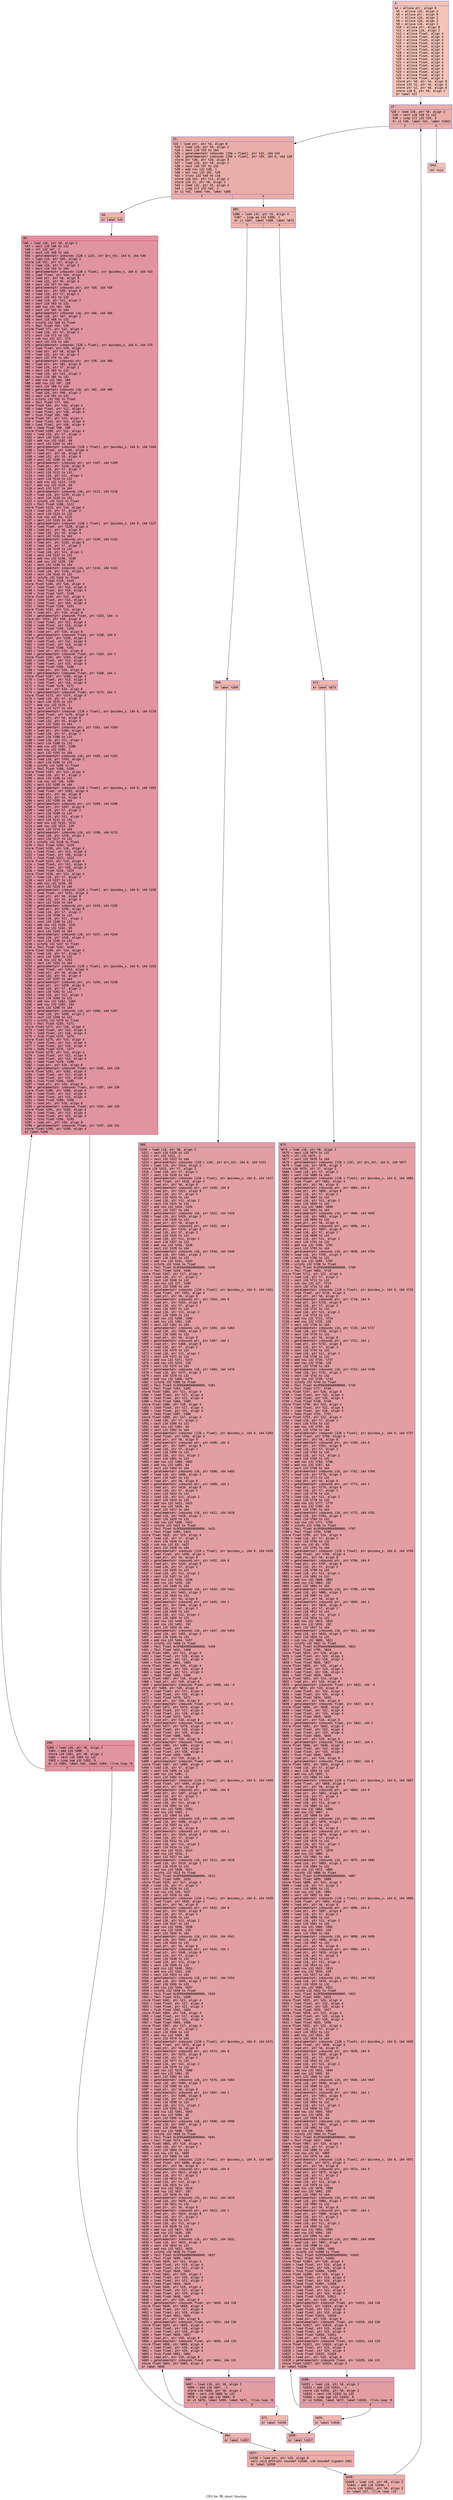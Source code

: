 digraph "CFG for 'fft_short' function" {
	label="CFG for 'fft_short' function";

	Node0x600002731ef0 [shape=record,color="#3d50c3ff", style=filled, fillcolor="#e8765c70" fontname="Courier",label="{3:\l|  %4 = alloca ptr, align 8\l  %5 = alloca i32, align 4\l  %6 = alloca ptr, align 8\l  %7 = alloca i16, align 2\l  %8 = alloca i16, align 2\l  %9 = alloca i16, align 2\l  %10 = alloca ptr, align 8\l  %11 = alloca i16, align 2\l  %12 = alloca float, align 4\l  %13 = alloca float, align 4\l  %14 = alloca float, align 4\l  %15 = alloca float, align 4\l  %16 = alloca float, align 4\l  %17 = alloca float, align 4\l  %18 = alloca float, align 4\l  %19 = alloca float, align 4\l  %20 = alloca float, align 4\l  %21 = alloca float, align 4\l  %22 = alloca float, align 4\l  %23 = alloca float, align 4\l  %24 = alloca float, align 4\l  %25 = alloca float, align 4\l  %26 = alloca float, align 4\l  store ptr %0, ptr %4, align 8\l  store i32 %1, ptr %5, align 4\l  store ptr %2, ptr %6, align 8\l  store i16 0, ptr %9, align 2\l  br label %27\l}"];
	Node0x600002731ef0 -> Node0x600002731f40[tooltip="3 -> 27\nProbability 100.00%" ];
	Node0x600002731f40 [shape=record,color="#3d50c3ff", style=filled, fillcolor="#d0473d70" fontname="Courier",label="{27:\l|  %28 = load i16, ptr %9, align 2\l  %29 = sext i16 %28 to i32\l  %30 = icmp slt i32 %29, 3\l  br i1 %30, label %31, label %1042\l|{<s0>T|<s1>F}}"];
	Node0x600002731f40:s0 -> Node0x600002731f90[tooltip="27 -> 31\nProbability 96.88%" ];
	Node0x600002731f40:s1 -> Node0x6000027324e0[tooltip="27 -> 1042\nProbability 3.12%" ];
	Node0x600002731f90 [shape=record,color="#3d50c3ff", style=filled, fillcolor="#d0473d70" fontname="Courier",label="{31:\l|  %32 = load ptr, ptr %4, align 8\l  %33 = load i16, ptr %9, align 2\l  %34 = sext i16 %33 to i64\l  %35 = getelementptr inbounds [256 x float], ptr %32, i64 %34\l  %36 = getelementptr inbounds [256 x float], ptr %35, i64 0, i64 128\l  store ptr %36, ptr %10, align 8\l  %37 = load i16, ptr %9, align 2\l  %38 = sext i16 %37 to i32\l  %39 = add nsw i32 %38, 1\l  %40 = mul nsw i32 192, %39\l  %41 = trunc i32 %40 to i16\l  store i16 %41, ptr %11, align 2\l  store i16 31, ptr %8, align 2\l  %42 = load i32, ptr %5, align 4\l  %43 = icmp slt i32 %42, 2\l  br i1 %43, label %44, label %305\l|{<s0>T|<s1>F}}"];
	Node0x600002731f90:s0 -> Node0x600002731fe0[tooltip="31 -> 44\nProbability 50.00%" ];
	Node0x600002731f90:s1 -> Node0x600002732120[tooltip="31 -> 305\nProbability 50.00%" ];
	Node0x600002731fe0 [shape=record,color="#3d50c3ff", style=filled, fillcolor="#d6524470" fontname="Courier",label="{44:\l|  br label %45\l}"];
	Node0x600002731fe0 -> Node0x600002732030[tooltip="44 -> 45\nProbability 100.00%" ];
	Node0x600002732030 [shape=record,color="#b70d28ff", style=filled, fillcolor="#b70d2870" fontname="Courier",label="{45:\l|  %46 = load i16, ptr %8, align 2\l  %47 = sext i16 %46 to i32\l  %48 = shl i32 %47, 2\l  %49 = sext i32 %48 to i64\l  %50 = getelementptr inbounds [128 x i16], ptr @rv_tbl, i64 0, i64 %49\l  %51 = load i16, ptr %50, align 2\l  store i16 %51, ptr %7, align 2\l  %52 = load i16, ptr %7, align 2\l  %53 = sext i16 %52 to i64\l  %54 = getelementptr inbounds [128 x float], ptr @window_s, i64 0, i64 %53\l  %55 = load float, ptr %54, align 4\l  %56 = load ptr, ptr %6, align 8\l  %57 = load i32, ptr %5, align 4\l  %58 = sext i32 %57 to i64\l  %59 = getelementptr inbounds ptr, ptr %56, i64 %58\l  %60 = load ptr, ptr %59, align 8\l  %61 = load i16, ptr %7, align 2\l  %62 = sext i16 %61 to i32\l  %63 = load i16, ptr %11, align 2\l  %64 = sext i16 %63 to i32\l  %65 = add nsw i32 %62, %64\l  %66 = sext i32 %65 to i64\l  %67 = getelementptr inbounds i16, ptr %60, i64 %66\l  %68 = load i16, ptr %67, align 2\l  %69 = sext i16 %68 to i32\l  %70 = sitofp i32 %69 to float\l  %71 = fmul float %55, %70\l  store float %71, ptr %12, align 4\l  %72 = load i16, ptr %7, align 2\l  %73 = sext i16 %72 to i32\l  %74 = sub nsw i32 127, %73\l  %75 = sext i32 %74 to i64\l  %76 = getelementptr inbounds [128 x float], ptr @window_s, i64 0, i64 %75\l  %77 = load float, ptr %76, align 4\l  %78 = load ptr, ptr %6, align 8\l  %79 = load i32, ptr %5, align 4\l  %80 = sext i32 %79 to i64\l  %81 = getelementptr inbounds ptr, ptr %78, i64 %80\l  %82 = load ptr, ptr %81, align 8\l  %83 = load i16, ptr %7, align 2\l  %84 = sext i16 %83 to i32\l  %85 = load i16, ptr %11, align 2\l  %86 = sext i16 %85 to i32\l  %87 = add nsw i32 %84, %86\l  %88 = add nsw i32 %87, 128\l  %89 = sext i32 %88 to i64\l  %90 = getelementptr inbounds i16, ptr %82, i64 %89\l  %91 = load i16, ptr %90, align 2\l  %92 = sext i16 %91 to i32\l  %93 = sitofp i32 %92 to float\l  %94 = fmul float %77, %93\l  store float %94, ptr %16, align 4\l  %95 = load float, ptr %12, align 4\l  %96 = load float, ptr %16, align 4\l  %97 = fsub float %95, %96\l  store float %97, ptr %13, align 4\l  %98 = load float, ptr %12, align 4\l  %99 = load float, ptr %16, align 4\l  %100 = fadd float %98, %99\l  store float %100, ptr %12, align 4\l  %101 = load i16, ptr %7, align 2\l  %102 = sext i16 %101 to i32\l  %103 = add nsw i32 %102, 64\l  %104 = sext i32 %103 to i64\l  %105 = getelementptr inbounds [128 x float], ptr @window_s, i64 0, i64 %104\l  %106 = load float, ptr %105, align 4\l  %107 = load ptr, ptr %6, align 8\l  %108 = load i32, ptr %5, align 4\l  %109 = sext i32 %108 to i64\l  %110 = getelementptr inbounds ptr, ptr %107, i64 %109\l  %111 = load ptr, ptr %110, align 8\l  %112 = load i16, ptr %7, align 2\l  %113 = sext i16 %112 to i32\l  %114 = load i16, ptr %11, align 2\l  %115 = sext i16 %114 to i32\l  %116 = add nsw i32 %113, %115\l  %117 = add nsw i32 %116, 64\l  %118 = sext i32 %117 to i64\l  %119 = getelementptr inbounds i16, ptr %111, i64 %118\l  %120 = load i16, ptr %119, align 2\l  %121 = sext i16 %120 to i32\l  %122 = sitofp i32 %121 to float\l  %123 = fmul float %106, %122\l  store float %123, ptr %14, align 4\l  %124 = load i16, ptr %7, align 2\l  %125 = sext i16 %124 to i32\l  %126 = sub nsw i32 63, %125\l  %127 = sext i32 %126 to i64\l  %128 = getelementptr inbounds [128 x float], ptr @window_s, i64 0, i64 %127\l  %129 = load float, ptr %128, align 4\l  %130 = load ptr, ptr %6, align 8\l  %131 = load i32, ptr %5, align 4\l  %132 = sext i32 %131 to i64\l  %133 = getelementptr inbounds ptr, ptr %130, i64 %132\l  %134 = load ptr, ptr %133, align 8\l  %135 = load i16, ptr %7, align 2\l  %136 = sext i16 %135 to i32\l  %137 = load i16, ptr %11, align 2\l  %138 = sext i16 %137 to i32\l  %139 = add nsw i32 %136, %138\l  %140 = add nsw i32 %139, 192\l  %141 = sext i32 %140 to i64\l  %142 = getelementptr inbounds i16, ptr %134, i64 %141\l  %143 = load i16, ptr %142, align 2\l  %144 = sext i16 %143 to i32\l  %145 = sitofp i32 %144 to float\l  %146 = fmul float %129, %145\l  store float %146, ptr %16, align 4\l  %147 = load float, ptr %14, align 4\l  %148 = load float, ptr %16, align 4\l  %149 = fsub float %147, %148\l  store float %149, ptr %15, align 4\l  %150 = load float, ptr %14, align 4\l  %151 = load float, ptr %16, align 4\l  %152 = fadd float %150, %151\l  store float %152, ptr %14, align 4\l  %153 = load ptr, ptr %10, align 8\l  %154 = getelementptr inbounds float, ptr %153, i64 -4\l  store ptr %154, ptr %10, align 8\l  %155 = load float, ptr %12, align 4\l  %156 = load float, ptr %14, align 4\l  %157 = fadd float %155, %156\l  %158 = load ptr, ptr %10, align 8\l  %159 = getelementptr inbounds float, ptr %158, i64 0\l  store float %157, ptr %159, align 4\l  %160 = load float, ptr %12, align 4\l  %161 = load float, ptr %14, align 4\l  %162 = fsub float %160, %161\l  %163 = load ptr, ptr %10, align 8\l  %164 = getelementptr inbounds float, ptr %163, i64 2\l  store float %162, ptr %164, align 4\l  %165 = load float, ptr %13, align 4\l  %166 = load float, ptr %15, align 4\l  %167 = fadd float %165, %166\l  %168 = load ptr, ptr %10, align 8\l  %169 = getelementptr inbounds float, ptr %168, i64 1\l  store float %167, ptr %169, align 4\l  %170 = load float, ptr %13, align 4\l  %171 = load float, ptr %15, align 4\l  %172 = fsub float %170, %171\l  %173 = load ptr, ptr %10, align 8\l  %174 = getelementptr inbounds float, ptr %173, i64 3\l  store float %172, ptr %174, align 4\l  %175 = load i16, ptr %7, align 2\l  %176 = sext i16 %175 to i32\l  %177 = add nsw i32 %176, 1\l  %178 = sext i32 %177 to i64\l  %179 = getelementptr inbounds [128 x float], ptr @window_s, i64 0, i64 %178\l  %180 = load float, ptr %179, align 4\l  %181 = load ptr, ptr %6, align 8\l  %182 = load i32, ptr %5, align 4\l  %183 = sext i32 %182 to i64\l  %184 = getelementptr inbounds ptr, ptr %181, i64 %183\l  %185 = load ptr, ptr %184, align 8\l  %186 = load i16, ptr %7, align 2\l  %187 = sext i16 %186 to i32\l  %188 = load i16, ptr %11, align 2\l  %189 = sext i16 %188 to i32\l  %190 = add nsw i32 %187, %189\l  %191 = add nsw i32 %190, 1\l  %192 = sext i32 %191 to i64\l  %193 = getelementptr inbounds i16, ptr %185, i64 %192\l  %194 = load i16, ptr %193, align 2\l  %195 = sext i16 %194 to i32\l  %196 = sitofp i32 %195 to float\l  %197 = fmul float %180, %196\l  store float %197, ptr %12, align 4\l  %198 = load i16, ptr %7, align 2\l  %199 = sext i16 %198 to i32\l  %200 = sub nsw i32 126, %199\l  %201 = sext i32 %200 to i64\l  %202 = getelementptr inbounds [128 x float], ptr @window_s, i64 0, i64 %201\l  %203 = load float, ptr %202, align 4\l  %204 = load ptr, ptr %6, align 8\l  %205 = load i32, ptr %5, align 4\l  %206 = sext i32 %205 to i64\l  %207 = getelementptr inbounds ptr, ptr %204, i64 %206\l  %208 = load ptr, ptr %207, align 8\l  %209 = load i16, ptr %7, align 2\l  %210 = sext i16 %209 to i32\l  %211 = load i16, ptr %11, align 2\l  %212 = sext i16 %211 to i32\l  %213 = add nsw i32 %210, %212\l  %214 = add nsw i32 %213, 129\l  %215 = sext i32 %214 to i64\l  %216 = getelementptr inbounds i16, ptr %208, i64 %215\l  %217 = load i16, ptr %216, align 2\l  %218 = sext i16 %217 to i32\l  %219 = sitofp i32 %218 to float\l  %220 = fmul float %203, %219\l  store float %220, ptr %16, align 4\l  %221 = load float, ptr %12, align 4\l  %222 = load float, ptr %16, align 4\l  %223 = fsub float %221, %222\l  store float %223, ptr %13, align 4\l  %224 = load float, ptr %12, align 4\l  %225 = load float, ptr %16, align 4\l  %226 = fadd float %224, %225\l  store float %226, ptr %12, align 4\l  %227 = load i16, ptr %7, align 2\l  %228 = sext i16 %227 to i32\l  %229 = add nsw i32 %228, 65\l  %230 = sext i32 %229 to i64\l  %231 = getelementptr inbounds [128 x float], ptr @window_s, i64 0, i64 %230\l  %232 = load float, ptr %231, align 4\l  %233 = load ptr, ptr %6, align 8\l  %234 = load i32, ptr %5, align 4\l  %235 = sext i32 %234 to i64\l  %236 = getelementptr inbounds ptr, ptr %233, i64 %235\l  %237 = load ptr, ptr %236, align 8\l  %238 = load i16, ptr %7, align 2\l  %239 = sext i16 %238 to i32\l  %240 = load i16, ptr %11, align 2\l  %241 = sext i16 %240 to i32\l  %242 = add nsw i32 %239, %241\l  %243 = add nsw i32 %242, 65\l  %244 = sext i32 %243 to i64\l  %245 = getelementptr inbounds i16, ptr %237, i64 %244\l  %246 = load i16, ptr %245, align 2\l  %247 = sext i16 %246 to i32\l  %248 = sitofp i32 %247 to float\l  %249 = fmul float %232, %248\l  store float %249, ptr %14, align 4\l  %250 = load i16, ptr %7, align 2\l  %251 = sext i16 %250 to i32\l  %252 = sub nsw i32 62, %251\l  %253 = sext i32 %252 to i64\l  %254 = getelementptr inbounds [128 x float], ptr @window_s, i64 0, i64 %253\l  %255 = load float, ptr %254, align 4\l  %256 = load ptr, ptr %6, align 8\l  %257 = load i32, ptr %5, align 4\l  %258 = sext i32 %257 to i64\l  %259 = getelementptr inbounds ptr, ptr %256, i64 %258\l  %260 = load ptr, ptr %259, align 8\l  %261 = load i16, ptr %7, align 2\l  %262 = sext i16 %261 to i32\l  %263 = load i16, ptr %11, align 2\l  %264 = sext i16 %263 to i32\l  %265 = add nsw i32 %262, %264\l  %266 = add nsw i32 %265, 193\l  %267 = sext i32 %266 to i64\l  %268 = getelementptr inbounds i16, ptr %260, i64 %267\l  %269 = load i16, ptr %268, align 2\l  %270 = sext i16 %269 to i32\l  %271 = sitofp i32 %270 to float\l  %272 = fmul float %255, %271\l  store float %272, ptr %16, align 4\l  %273 = load float, ptr %14, align 4\l  %274 = load float, ptr %16, align 4\l  %275 = fsub float %273, %274\l  store float %275, ptr %15, align 4\l  %276 = load float, ptr %14, align 4\l  %277 = load float, ptr %16, align 4\l  %278 = fadd float %276, %277\l  store float %278, ptr %14, align 4\l  %279 = load float, ptr %12, align 4\l  %280 = load float, ptr %14, align 4\l  %281 = fadd float %279, %280\l  %282 = load ptr, ptr %10, align 8\l  %283 = getelementptr inbounds float, ptr %282, i64 128\l  store float %281, ptr %283, align 4\l  %284 = load float, ptr %12, align 4\l  %285 = load float, ptr %14, align 4\l  %286 = fsub float %284, %285\l  %287 = load ptr, ptr %10, align 8\l  %288 = getelementptr inbounds float, ptr %287, i64 130\l  store float %286, ptr %288, align 4\l  %289 = load float, ptr %13, align 4\l  %290 = load float, ptr %15, align 4\l  %291 = fadd float %289, %290\l  %292 = load ptr, ptr %10, align 8\l  %293 = getelementptr inbounds float, ptr %292, i64 129\l  store float %291, ptr %293, align 4\l  %294 = load float, ptr %13, align 4\l  %295 = load float, ptr %15, align 4\l  %296 = fsub float %294, %295\l  %297 = load ptr, ptr %10, align 8\l  %298 = getelementptr inbounds float, ptr %297, i64 131\l  store float %296, ptr %298, align 4\l  br label %299\l}"];
	Node0x600002732030 -> Node0x600002732080[tooltip="45 -> 299\nProbability 100.00%" ];
	Node0x600002732080 [shape=record,color="#b70d28ff", style=filled, fillcolor="#b70d2870" fontname="Courier",label="{299:\l|  %300 = load i16, ptr %8, align 2\l  %301 = add i16 %300, -1\l  store i16 %301, ptr %8, align 2\l  %302 = sext i16 %301 to i32\l  %303 = icmp sge i32 %302, 0\l  br i1 %303, label %45, label %304, !llvm.loop !6\l|{<s0>T|<s1>F}}"];
	Node0x600002732080:s0 -> Node0x600002732030[tooltip="299 -> 45\nProbability 96.88%" ];
	Node0x600002732080:s1 -> Node0x6000027320d0[tooltip="299 -> 304\nProbability 3.12%" ];
	Node0x6000027320d0 [shape=record,color="#3d50c3ff", style=filled, fillcolor="#d6524470" fontname="Courier",label="{304:\l|  br label %1037\l}"];
	Node0x6000027320d0 -> Node0x600002732440[tooltip="304 -> 1037\nProbability 100.00%" ];
	Node0x600002732120 [shape=record,color="#3d50c3ff", style=filled, fillcolor="#d6524470" fontname="Courier",label="{305:\l|  %306 = load i32, ptr %5, align 4\l  %307 = icmp eq i32 %306, 2\l  br i1 %307, label %308, label %672\l|{<s0>T|<s1>F}}"];
	Node0x600002732120:s0 -> Node0x600002732170[tooltip="305 -> 308\nProbability 50.00%" ];
	Node0x600002732120:s1 -> Node0x6000027322b0[tooltip="305 -> 672\nProbability 50.00%" ];
	Node0x600002732170 [shape=record,color="#3d50c3ff", style=filled, fillcolor="#dc5d4a70" fontname="Courier",label="{308:\l|  br label %309\l}"];
	Node0x600002732170 -> Node0x6000027321c0[tooltip="308 -> 309\nProbability 100.00%" ];
	Node0x6000027321c0 [shape=record,color="#3d50c3ff", style=filled, fillcolor="#be242e70" fontname="Courier",label="{309:\l|  %310 = load i16, ptr %8, align 2\l  %311 = sext i16 %310 to i32\l  %312 = shl i32 %311, 2\l  %313 = sext i32 %312 to i64\l  %314 = getelementptr inbounds [128 x i16], ptr @rv_tbl, i64 0, i64 %313\l  %315 = load i16, ptr %314, align 2\l  store i16 %315, ptr %7, align 2\l  %316 = load i16, ptr %7, align 2\l  %317 = sext i16 %316 to i64\l  %318 = getelementptr inbounds [128 x float], ptr @window_s, i64 0, i64 %317\l  %319 = load float, ptr %318, align 4\l  %320 = load ptr, ptr %6, align 8\l  %321 = getelementptr inbounds ptr, ptr %320, i64 0\l  %322 = load ptr, ptr %321, align 8\l  %323 = load i16, ptr %7, align 2\l  %324 = sext i16 %323 to i32\l  %325 = load i16, ptr %11, align 2\l  %326 = sext i16 %325 to i32\l  %327 = add nsw i32 %324, %326\l  %328 = sext i32 %327 to i64\l  %329 = getelementptr inbounds i16, ptr %322, i64 %328\l  %330 = load i16, ptr %329, align 2\l  %331 = sext i16 %330 to i32\l  %332 = load ptr, ptr %6, align 8\l  %333 = getelementptr inbounds ptr, ptr %332, i64 1\l  %334 = load ptr, ptr %333, align 8\l  %335 = load i16, ptr %7, align 2\l  %336 = sext i16 %335 to i32\l  %337 = load i16, ptr %11, align 2\l  %338 = sext i16 %337 to i32\l  %339 = add nsw i32 %336, %338\l  %340 = sext i32 %339 to i64\l  %341 = getelementptr inbounds i16, ptr %334, i64 %340\l  %342 = load i16, ptr %341, align 2\l  %343 = sext i16 %342 to i32\l  %344 = add nsw i32 %331, %343\l  %345 = sitofp i32 %344 to float\l  %346 = fmul float 0x3FE6A09E60000000, %345\l  %347 = fmul float %319, %346\l  store float %347, ptr %17, align 4\l  %348 = load i16, ptr %7, align 2\l  %349 = sext i16 %348 to i32\l  %350 = sub nsw i32 127, %349\l  %351 = sext i32 %350 to i64\l  %352 = getelementptr inbounds [128 x float], ptr @window_s, i64 0, i64 %351\l  %353 = load float, ptr %352, align 4\l  %354 = load ptr, ptr %6, align 8\l  %355 = getelementptr inbounds ptr, ptr %354, i64 0\l  %356 = load ptr, ptr %355, align 8\l  %357 = load i16, ptr %7, align 2\l  %358 = sext i16 %357 to i32\l  %359 = load i16, ptr %11, align 2\l  %360 = sext i16 %359 to i32\l  %361 = add nsw i32 %358, %360\l  %362 = add nsw i32 %361, 128\l  %363 = sext i32 %362 to i64\l  %364 = getelementptr inbounds i16, ptr %356, i64 %363\l  %365 = load i16, ptr %364, align 2\l  %366 = sext i16 %365 to i32\l  %367 = load ptr, ptr %6, align 8\l  %368 = getelementptr inbounds ptr, ptr %367, i64 1\l  %369 = load ptr, ptr %368, align 8\l  %370 = load i16, ptr %7, align 2\l  %371 = sext i16 %370 to i32\l  %372 = load i16, ptr %11, align 2\l  %373 = sext i16 %372 to i32\l  %374 = add nsw i32 %371, %373\l  %375 = add nsw i32 %374, 128\l  %376 = sext i32 %375 to i64\l  %377 = getelementptr inbounds i16, ptr %369, i64 %376\l  %378 = load i16, ptr %377, align 2\l  %379 = sext i16 %378 to i32\l  %380 = add nsw i32 %366, %379\l  %381 = sitofp i32 %380 to float\l  %382 = fmul float 0x3FE6A09E60000000, %381\l  %383 = fmul float %353, %382\l  store float %383, ptr %21, align 4\l  %384 = load float, ptr %17, align 4\l  %385 = load float, ptr %21, align 4\l  %386 = fsub float %384, %385\l  store float %386, ptr %18, align 4\l  %387 = load float, ptr %17, align 4\l  %388 = load float, ptr %21, align 4\l  %389 = fadd float %387, %388\l  store float %389, ptr %17, align 4\l  %390 = load i16, ptr %7, align 2\l  %391 = sext i16 %390 to i32\l  %392 = add nsw i32 %391, 64\l  %393 = sext i32 %392 to i64\l  %394 = getelementptr inbounds [128 x float], ptr @window_s, i64 0, i64 %393\l  %395 = load float, ptr %394, align 4\l  %396 = load ptr, ptr %6, align 8\l  %397 = getelementptr inbounds ptr, ptr %396, i64 0\l  %398 = load ptr, ptr %397, align 8\l  %399 = load i16, ptr %7, align 2\l  %400 = sext i16 %399 to i32\l  %401 = load i16, ptr %11, align 2\l  %402 = sext i16 %401 to i32\l  %403 = add nsw i32 %400, %402\l  %404 = add nsw i32 %403, 64\l  %405 = sext i32 %404 to i64\l  %406 = getelementptr inbounds i16, ptr %398, i64 %405\l  %407 = load i16, ptr %406, align 2\l  %408 = sext i16 %407 to i32\l  %409 = load ptr, ptr %6, align 8\l  %410 = getelementptr inbounds ptr, ptr %409, i64 1\l  %411 = load ptr, ptr %410, align 8\l  %412 = load i16, ptr %7, align 2\l  %413 = sext i16 %412 to i32\l  %414 = load i16, ptr %11, align 2\l  %415 = sext i16 %414 to i32\l  %416 = add nsw i32 %413, %415\l  %417 = add nsw i32 %416, 64\l  %418 = sext i32 %417 to i64\l  %419 = getelementptr inbounds i16, ptr %411, i64 %418\l  %420 = load i16, ptr %419, align 2\l  %421 = sext i16 %420 to i32\l  %422 = add nsw i32 %408, %421\l  %423 = sitofp i32 %422 to float\l  %424 = fmul float 0x3FE6A09E60000000, %423\l  %425 = fmul float %395, %424\l  store float %425, ptr %19, align 4\l  %426 = load i16, ptr %7, align 2\l  %427 = sext i16 %426 to i32\l  %428 = sub nsw i32 63, %427\l  %429 = sext i32 %428 to i64\l  %430 = getelementptr inbounds [128 x float], ptr @window_s, i64 0, i64 %429\l  %431 = load float, ptr %430, align 4\l  %432 = load ptr, ptr %6, align 8\l  %433 = getelementptr inbounds ptr, ptr %432, i64 0\l  %434 = load ptr, ptr %433, align 8\l  %435 = load i16, ptr %7, align 2\l  %436 = sext i16 %435 to i32\l  %437 = load i16, ptr %11, align 2\l  %438 = sext i16 %437 to i32\l  %439 = add nsw i32 %436, %438\l  %440 = add nsw i32 %439, 192\l  %441 = sext i32 %440 to i64\l  %442 = getelementptr inbounds i16, ptr %434, i64 %441\l  %443 = load i16, ptr %442, align 2\l  %444 = sext i16 %443 to i32\l  %445 = load ptr, ptr %6, align 8\l  %446 = getelementptr inbounds ptr, ptr %445, i64 1\l  %447 = load ptr, ptr %446, align 8\l  %448 = load i16, ptr %7, align 2\l  %449 = sext i16 %448 to i32\l  %450 = load i16, ptr %11, align 2\l  %451 = sext i16 %450 to i32\l  %452 = add nsw i32 %449, %451\l  %453 = add nsw i32 %452, 192\l  %454 = sext i32 %453 to i64\l  %455 = getelementptr inbounds i16, ptr %447, i64 %454\l  %456 = load i16, ptr %455, align 2\l  %457 = sext i16 %456 to i32\l  %458 = add nsw i32 %444, %457\l  %459 = sitofp i32 %458 to float\l  %460 = fmul float 0x3FE6A09E60000000, %459\l  %461 = fmul float %431, %460\l  store float %461, ptr %21, align 4\l  %462 = load float, ptr %19, align 4\l  %463 = load float, ptr %21, align 4\l  %464 = fsub float %462, %463\l  store float %464, ptr %20, align 4\l  %465 = load float, ptr %19, align 4\l  %466 = load float, ptr %21, align 4\l  %467 = fadd float %465, %466\l  store float %467, ptr %19, align 4\l  %468 = load ptr, ptr %10, align 8\l  %469 = getelementptr inbounds float, ptr %468, i64 -4\l  store ptr %469, ptr %10, align 8\l  %470 = load float, ptr %17, align 4\l  %471 = load float, ptr %19, align 4\l  %472 = fadd float %470, %471\l  %473 = load ptr, ptr %10, align 8\l  %474 = getelementptr inbounds float, ptr %473, i64 0\l  store float %472, ptr %474, align 4\l  %475 = load float, ptr %17, align 4\l  %476 = load float, ptr %19, align 4\l  %477 = fsub float %475, %476\l  %478 = load ptr, ptr %10, align 8\l  %479 = getelementptr inbounds float, ptr %478, i64 2\l  store float %477, ptr %479, align 4\l  %480 = load float, ptr %18, align 4\l  %481 = load float, ptr %20, align 4\l  %482 = fadd float %480, %481\l  %483 = load ptr, ptr %10, align 8\l  %484 = getelementptr inbounds float, ptr %483, i64 1\l  store float %482, ptr %484, align 4\l  %485 = load float, ptr %18, align 4\l  %486 = load float, ptr %20, align 4\l  %487 = fsub float %485, %486\l  %488 = load ptr, ptr %10, align 8\l  %489 = getelementptr inbounds float, ptr %488, i64 3\l  store float %487, ptr %489, align 4\l  %490 = load i16, ptr %7, align 2\l  %491 = sext i16 %490 to i32\l  %492 = add nsw i32 %491, 1\l  %493 = sext i32 %492 to i64\l  %494 = getelementptr inbounds [128 x float], ptr @window_s, i64 0, i64 %493\l  %495 = load float, ptr %494, align 4\l  %496 = load ptr, ptr %6, align 8\l  %497 = getelementptr inbounds ptr, ptr %496, i64 0\l  %498 = load ptr, ptr %497, align 8\l  %499 = load i16, ptr %7, align 2\l  %500 = sext i16 %499 to i32\l  %501 = load i16, ptr %11, align 2\l  %502 = sext i16 %501 to i32\l  %503 = add nsw i32 %500, %502\l  %504 = add nsw i32 %503, 1\l  %505 = sext i32 %504 to i64\l  %506 = getelementptr inbounds i16, ptr %498, i64 %505\l  %507 = load i16, ptr %506, align 2\l  %508 = sext i16 %507 to i32\l  %509 = load ptr, ptr %6, align 8\l  %510 = getelementptr inbounds ptr, ptr %509, i64 1\l  %511 = load ptr, ptr %510, align 8\l  %512 = load i16, ptr %7, align 2\l  %513 = sext i16 %512 to i32\l  %514 = load i16, ptr %11, align 2\l  %515 = sext i16 %514 to i32\l  %516 = add nsw i32 %513, %515\l  %517 = add nsw i32 %516, 1\l  %518 = sext i32 %517 to i64\l  %519 = getelementptr inbounds i16, ptr %511, i64 %518\l  %520 = load i16, ptr %519, align 2\l  %521 = sext i16 %520 to i32\l  %522 = add nsw i32 %508, %521\l  %523 = sitofp i32 %522 to float\l  %524 = fmul float 0x3FE6A09E60000000, %523\l  %525 = fmul float %495, %524\l  store float %525, ptr %17, align 4\l  %526 = load i16, ptr %7, align 2\l  %527 = sext i16 %526 to i32\l  %528 = sub nsw i32 126, %527\l  %529 = sext i32 %528 to i64\l  %530 = getelementptr inbounds [128 x float], ptr @window_s, i64 0, i64 %529\l  %531 = load float, ptr %530, align 4\l  %532 = load ptr, ptr %6, align 8\l  %533 = getelementptr inbounds ptr, ptr %532, i64 0\l  %534 = load ptr, ptr %533, align 8\l  %535 = load i16, ptr %7, align 2\l  %536 = sext i16 %535 to i32\l  %537 = load i16, ptr %11, align 2\l  %538 = sext i16 %537 to i32\l  %539 = add nsw i32 %536, %538\l  %540 = add nsw i32 %539, 129\l  %541 = sext i32 %540 to i64\l  %542 = getelementptr inbounds i16, ptr %534, i64 %541\l  %543 = load i16, ptr %542, align 2\l  %544 = sext i16 %543 to i32\l  %545 = load ptr, ptr %6, align 8\l  %546 = getelementptr inbounds ptr, ptr %545, i64 1\l  %547 = load ptr, ptr %546, align 8\l  %548 = load i16, ptr %7, align 2\l  %549 = sext i16 %548 to i32\l  %550 = load i16, ptr %11, align 2\l  %551 = sext i16 %550 to i32\l  %552 = add nsw i32 %549, %551\l  %553 = add nsw i32 %552, 129\l  %554 = sext i32 %553 to i64\l  %555 = getelementptr inbounds i16, ptr %547, i64 %554\l  %556 = load i16, ptr %555, align 2\l  %557 = sext i16 %556 to i32\l  %558 = add nsw i32 %544, %557\l  %559 = sitofp i32 %558 to float\l  %560 = fmul float 0x3FE6A09E60000000, %559\l  %561 = fmul float %531, %560\l  store float %561, ptr %21, align 4\l  %562 = load float, ptr %17, align 4\l  %563 = load float, ptr %21, align 4\l  %564 = fsub float %562, %563\l  store float %564, ptr %18, align 4\l  %565 = load float, ptr %17, align 4\l  %566 = load float, ptr %21, align 4\l  %567 = fadd float %565, %566\l  store float %567, ptr %17, align 4\l  %568 = load i16, ptr %7, align 2\l  %569 = sext i16 %568 to i32\l  %570 = add nsw i32 %569, 65\l  %571 = sext i32 %570 to i64\l  %572 = getelementptr inbounds [128 x float], ptr @window_s, i64 0, i64 %571\l  %573 = load float, ptr %572, align 4\l  %574 = load ptr, ptr %6, align 8\l  %575 = getelementptr inbounds ptr, ptr %574, i64 0\l  %576 = load ptr, ptr %575, align 8\l  %577 = load i16, ptr %7, align 2\l  %578 = sext i16 %577 to i32\l  %579 = load i16, ptr %11, align 2\l  %580 = sext i16 %579 to i32\l  %581 = add nsw i32 %578, %580\l  %582 = add nsw i32 %581, 65\l  %583 = sext i32 %582 to i64\l  %584 = getelementptr inbounds i16, ptr %576, i64 %583\l  %585 = load i16, ptr %584, align 2\l  %586 = sext i16 %585 to i32\l  %587 = load ptr, ptr %6, align 8\l  %588 = getelementptr inbounds ptr, ptr %587, i64 1\l  %589 = load ptr, ptr %588, align 8\l  %590 = load i16, ptr %7, align 2\l  %591 = sext i16 %590 to i32\l  %592 = load i16, ptr %11, align 2\l  %593 = sext i16 %592 to i32\l  %594 = add nsw i32 %591, %593\l  %595 = add nsw i32 %594, 65\l  %596 = sext i32 %595 to i64\l  %597 = getelementptr inbounds i16, ptr %589, i64 %596\l  %598 = load i16, ptr %597, align 2\l  %599 = sext i16 %598 to i32\l  %600 = add nsw i32 %586, %599\l  %601 = sitofp i32 %600 to float\l  %602 = fmul float 0x3FE6A09E60000000, %601\l  %603 = fmul float %573, %602\l  store float %603, ptr %19, align 4\l  %604 = load i16, ptr %7, align 2\l  %605 = sext i16 %604 to i32\l  %606 = sub nsw i32 62, %605\l  %607 = sext i32 %606 to i64\l  %608 = getelementptr inbounds [128 x float], ptr @window_s, i64 0, i64 %607\l  %609 = load float, ptr %608, align 4\l  %610 = load ptr, ptr %6, align 8\l  %611 = getelementptr inbounds ptr, ptr %610, i64 0\l  %612 = load ptr, ptr %611, align 8\l  %613 = load i16, ptr %7, align 2\l  %614 = sext i16 %613 to i32\l  %615 = load i16, ptr %11, align 2\l  %616 = sext i16 %615 to i32\l  %617 = add nsw i32 %614, %616\l  %618 = add nsw i32 %617, 193\l  %619 = sext i32 %618 to i64\l  %620 = getelementptr inbounds i16, ptr %612, i64 %619\l  %621 = load i16, ptr %620, align 2\l  %622 = sext i16 %621 to i32\l  %623 = load ptr, ptr %6, align 8\l  %624 = getelementptr inbounds ptr, ptr %623, i64 1\l  %625 = load ptr, ptr %624, align 8\l  %626 = load i16, ptr %7, align 2\l  %627 = sext i16 %626 to i32\l  %628 = load i16, ptr %11, align 2\l  %629 = sext i16 %628 to i32\l  %630 = add nsw i32 %627, %629\l  %631 = add nsw i32 %630, 193\l  %632 = sext i32 %631 to i64\l  %633 = getelementptr inbounds i16, ptr %625, i64 %632\l  %634 = load i16, ptr %633, align 2\l  %635 = sext i16 %634 to i32\l  %636 = add nsw i32 %622, %635\l  %637 = sitofp i32 %636 to float\l  %638 = fmul float 0x3FE6A09E60000000, %637\l  %639 = fmul float %609, %638\l  store float %639, ptr %21, align 4\l  %640 = load float, ptr %19, align 4\l  %641 = load float, ptr %21, align 4\l  %642 = fsub float %640, %641\l  store float %642, ptr %20, align 4\l  %643 = load float, ptr %19, align 4\l  %644 = load float, ptr %21, align 4\l  %645 = fadd float %643, %644\l  store float %645, ptr %19, align 4\l  %646 = load float, ptr %17, align 4\l  %647 = load float, ptr %19, align 4\l  %648 = fadd float %646, %647\l  %649 = load ptr, ptr %10, align 8\l  %650 = getelementptr inbounds float, ptr %649, i64 128\l  store float %648, ptr %650, align 4\l  %651 = load float, ptr %17, align 4\l  %652 = load float, ptr %19, align 4\l  %653 = fsub float %651, %652\l  %654 = load ptr, ptr %10, align 8\l  %655 = getelementptr inbounds float, ptr %654, i64 130\l  store float %653, ptr %655, align 4\l  %656 = load float, ptr %18, align 4\l  %657 = load float, ptr %20, align 4\l  %658 = fadd float %656, %657\l  %659 = load ptr, ptr %10, align 8\l  %660 = getelementptr inbounds float, ptr %659, i64 129\l  store float %658, ptr %660, align 4\l  %661 = load float, ptr %18, align 4\l  %662 = load float, ptr %20, align 4\l  %663 = fsub float %661, %662\l  %664 = load ptr, ptr %10, align 8\l  %665 = getelementptr inbounds float, ptr %664, i64 131\l  store float %663, ptr %665, align 4\l  br label %666\l}"];
	Node0x6000027321c0 -> Node0x600002732210[tooltip="309 -> 666\nProbability 100.00%" ];
	Node0x600002732210 [shape=record,color="#3d50c3ff", style=filled, fillcolor="#be242e70" fontname="Courier",label="{666:\l|  %667 = load i16, ptr %8, align 2\l  %668 = add i16 %667, -1\l  store i16 %668, ptr %8, align 2\l  %669 = sext i16 %668 to i32\l  %670 = icmp sge i32 %669, 0\l  br i1 %670, label %309, label %671, !llvm.loop !8\l|{<s0>T|<s1>F}}"];
	Node0x600002732210:s0 -> Node0x6000027321c0[tooltip="666 -> 309\nProbability 96.88%" ];
	Node0x600002732210:s1 -> Node0x600002732260[tooltip="666 -> 671\nProbability 3.12%" ];
	Node0x600002732260 [shape=record,color="#3d50c3ff", style=filled, fillcolor="#dc5d4a70" fontname="Courier",label="{671:\l|  br label %1036\l}"];
	Node0x600002732260 -> Node0x6000027323f0[tooltip="671 -> 1036\nProbability 100.00%" ];
	Node0x6000027322b0 [shape=record,color="#3d50c3ff", style=filled, fillcolor="#dc5d4a70" fontname="Courier",label="{672:\l|  br label %673\l}"];
	Node0x6000027322b0 -> Node0x600002732300[tooltip="672 -> 673\nProbability 100.00%" ];
	Node0x600002732300 [shape=record,color="#3d50c3ff", style=filled, fillcolor="#be242e70" fontname="Courier",label="{673:\l|  %674 = load i16, ptr %8, align 2\l  %675 = sext i16 %674 to i32\l  %676 = shl i32 %675, 2\l  %677 = sext i32 %676 to i64\l  %678 = getelementptr inbounds [128 x i16], ptr @rv_tbl, i64 0, i64 %677\l  %679 = load i16, ptr %678, align 2\l  store i16 %679, ptr %7, align 2\l  %680 = load i16, ptr %7, align 2\l  %681 = sext i16 %680 to i64\l  %682 = getelementptr inbounds [128 x float], ptr @window_s, i64 0, i64 %681\l  %683 = load float, ptr %682, align 4\l  %684 = load ptr, ptr %6, align 8\l  %685 = getelementptr inbounds ptr, ptr %684, i64 0\l  %686 = load ptr, ptr %685, align 8\l  %687 = load i16, ptr %7, align 2\l  %688 = sext i16 %687 to i32\l  %689 = load i16, ptr %11, align 2\l  %690 = sext i16 %689 to i32\l  %691 = add nsw i32 %688, %690\l  %692 = sext i32 %691 to i64\l  %693 = getelementptr inbounds i16, ptr %686, i64 %692\l  %694 = load i16, ptr %693, align 2\l  %695 = sext i16 %694 to i32\l  %696 = load ptr, ptr %6, align 8\l  %697 = getelementptr inbounds ptr, ptr %696, i64 1\l  %698 = load ptr, ptr %697, align 8\l  %699 = load i16, ptr %7, align 2\l  %700 = sext i16 %699 to i32\l  %701 = load i16, ptr %11, align 2\l  %702 = sext i16 %701 to i32\l  %703 = add nsw i32 %700, %702\l  %704 = sext i32 %703 to i64\l  %705 = getelementptr inbounds i16, ptr %698, i64 %704\l  %706 = load i16, ptr %705, align 2\l  %707 = sext i16 %706 to i32\l  %708 = sub nsw i32 %695, %707\l  %709 = sitofp i32 %708 to float\l  %710 = fmul float 0x3FE6A09E60000000, %709\l  %711 = fmul float %683, %710\l  store float %711, ptr %22, align 4\l  %712 = load i16, ptr %7, align 2\l  %713 = sext i16 %712 to i32\l  %714 = sub nsw i32 127, %713\l  %715 = sext i32 %714 to i64\l  %716 = getelementptr inbounds [128 x float], ptr @window_s, i64 0, i64 %715\l  %717 = load float, ptr %716, align 4\l  %718 = load ptr, ptr %6, align 8\l  %719 = getelementptr inbounds ptr, ptr %718, i64 0\l  %720 = load ptr, ptr %719, align 8\l  %721 = load i16, ptr %7, align 2\l  %722 = sext i16 %721 to i32\l  %723 = load i16, ptr %11, align 2\l  %724 = sext i16 %723 to i32\l  %725 = add nsw i32 %722, %724\l  %726 = add nsw i32 %725, 128\l  %727 = sext i32 %726 to i64\l  %728 = getelementptr inbounds i16, ptr %720, i64 %727\l  %729 = load i16, ptr %728, align 2\l  %730 = sext i16 %729 to i32\l  %731 = load ptr, ptr %6, align 8\l  %732 = getelementptr inbounds ptr, ptr %731, i64 1\l  %733 = load ptr, ptr %732, align 8\l  %734 = load i16, ptr %7, align 2\l  %735 = sext i16 %734 to i32\l  %736 = load i16, ptr %11, align 2\l  %737 = sext i16 %736 to i32\l  %738 = add nsw i32 %735, %737\l  %739 = add nsw i32 %738, 128\l  %740 = sext i32 %739 to i64\l  %741 = getelementptr inbounds i16, ptr %733, i64 %740\l  %742 = load i16, ptr %741, align 2\l  %743 = sext i16 %742 to i32\l  %744 = sub nsw i32 %730, %743\l  %745 = sitofp i32 %744 to float\l  %746 = fmul float 0x3FE6A09E60000000, %745\l  %747 = fmul float %717, %746\l  store float %747, ptr %26, align 4\l  %748 = load float, ptr %22, align 4\l  %749 = load float, ptr %26, align 4\l  %750 = fsub float %748, %749\l  store float %750, ptr %23, align 4\l  %751 = load float, ptr %22, align 4\l  %752 = load float, ptr %26, align 4\l  %753 = fadd float %751, %752\l  store float %753, ptr %22, align 4\l  %754 = load i16, ptr %7, align 2\l  %755 = sext i16 %754 to i32\l  %756 = add nsw i32 %755, 64\l  %757 = sext i32 %756 to i64\l  %758 = getelementptr inbounds [128 x float], ptr @window_s, i64 0, i64 %757\l  %759 = load float, ptr %758, align 4\l  %760 = load ptr, ptr %6, align 8\l  %761 = getelementptr inbounds ptr, ptr %760, i64 0\l  %762 = load ptr, ptr %761, align 8\l  %763 = load i16, ptr %7, align 2\l  %764 = sext i16 %763 to i32\l  %765 = load i16, ptr %11, align 2\l  %766 = sext i16 %765 to i32\l  %767 = add nsw i32 %764, %766\l  %768 = add nsw i32 %767, 64\l  %769 = sext i32 %768 to i64\l  %770 = getelementptr inbounds i16, ptr %762, i64 %769\l  %771 = load i16, ptr %770, align 2\l  %772 = sext i16 %771 to i32\l  %773 = load ptr, ptr %6, align 8\l  %774 = getelementptr inbounds ptr, ptr %773, i64 1\l  %775 = load ptr, ptr %774, align 8\l  %776 = load i16, ptr %7, align 2\l  %777 = sext i16 %776 to i32\l  %778 = load i16, ptr %11, align 2\l  %779 = sext i16 %778 to i32\l  %780 = add nsw i32 %777, %779\l  %781 = add nsw i32 %780, 64\l  %782 = sext i32 %781 to i64\l  %783 = getelementptr inbounds i16, ptr %775, i64 %782\l  %784 = load i16, ptr %783, align 2\l  %785 = sext i16 %784 to i32\l  %786 = sub nsw i32 %772, %785\l  %787 = sitofp i32 %786 to float\l  %788 = fmul float 0x3FE6A09E60000000, %787\l  %789 = fmul float %759, %788\l  store float %789, ptr %24, align 4\l  %790 = load i16, ptr %7, align 2\l  %791 = sext i16 %790 to i32\l  %792 = sub nsw i32 63, %791\l  %793 = sext i32 %792 to i64\l  %794 = getelementptr inbounds [128 x float], ptr @window_s, i64 0, i64 %793\l  %795 = load float, ptr %794, align 4\l  %796 = load ptr, ptr %6, align 8\l  %797 = getelementptr inbounds ptr, ptr %796, i64 0\l  %798 = load ptr, ptr %797, align 8\l  %799 = load i16, ptr %7, align 2\l  %800 = sext i16 %799 to i32\l  %801 = load i16, ptr %11, align 2\l  %802 = sext i16 %801 to i32\l  %803 = add nsw i32 %800, %802\l  %804 = add nsw i32 %803, 192\l  %805 = sext i32 %804 to i64\l  %806 = getelementptr inbounds i16, ptr %798, i64 %805\l  %807 = load i16, ptr %806, align 2\l  %808 = sext i16 %807 to i32\l  %809 = load ptr, ptr %6, align 8\l  %810 = getelementptr inbounds ptr, ptr %809, i64 1\l  %811 = load ptr, ptr %810, align 8\l  %812 = load i16, ptr %7, align 2\l  %813 = sext i16 %812 to i32\l  %814 = load i16, ptr %11, align 2\l  %815 = sext i16 %814 to i32\l  %816 = add nsw i32 %813, %815\l  %817 = add nsw i32 %816, 192\l  %818 = sext i32 %817 to i64\l  %819 = getelementptr inbounds i16, ptr %811, i64 %818\l  %820 = load i16, ptr %819, align 2\l  %821 = sext i16 %820 to i32\l  %822 = sub nsw i32 %808, %821\l  %823 = sitofp i32 %822 to float\l  %824 = fmul float 0x3FE6A09E60000000, %823\l  %825 = fmul float %795, %824\l  store float %825, ptr %26, align 4\l  %826 = load float, ptr %24, align 4\l  %827 = load float, ptr %26, align 4\l  %828 = fsub float %826, %827\l  store float %828, ptr %25, align 4\l  %829 = load float, ptr %24, align 4\l  %830 = load float, ptr %26, align 4\l  %831 = fadd float %829, %830\l  store float %831, ptr %24, align 4\l  %832 = load ptr, ptr %10, align 8\l  %833 = getelementptr inbounds float, ptr %832, i64 -4\l  store ptr %833, ptr %10, align 8\l  %834 = load float, ptr %22, align 4\l  %835 = load float, ptr %24, align 4\l  %836 = fadd float %834, %835\l  %837 = load ptr, ptr %10, align 8\l  %838 = getelementptr inbounds float, ptr %837, i64 0\l  store float %836, ptr %838, align 4\l  %839 = load float, ptr %22, align 4\l  %840 = load float, ptr %24, align 4\l  %841 = fsub float %839, %840\l  %842 = load ptr, ptr %10, align 8\l  %843 = getelementptr inbounds float, ptr %842, i64 2\l  store float %841, ptr %843, align 4\l  %844 = load float, ptr %23, align 4\l  %845 = load float, ptr %25, align 4\l  %846 = fadd float %844, %845\l  %847 = load ptr, ptr %10, align 8\l  %848 = getelementptr inbounds float, ptr %847, i64 1\l  store float %846, ptr %848, align 4\l  %849 = load float, ptr %23, align 4\l  %850 = load float, ptr %25, align 4\l  %851 = fsub float %849, %850\l  %852 = load ptr, ptr %10, align 8\l  %853 = getelementptr inbounds float, ptr %852, i64 3\l  store float %851, ptr %853, align 4\l  %854 = load i16, ptr %7, align 2\l  %855 = sext i16 %854 to i32\l  %856 = add nsw i32 %855, 1\l  %857 = sext i32 %856 to i64\l  %858 = getelementptr inbounds [128 x float], ptr @window_s, i64 0, i64 %857\l  %859 = load float, ptr %858, align 4\l  %860 = load ptr, ptr %6, align 8\l  %861 = getelementptr inbounds ptr, ptr %860, i64 0\l  %862 = load ptr, ptr %861, align 8\l  %863 = load i16, ptr %7, align 2\l  %864 = sext i16 %863 to i32\l  %865 = load i16, ptr %11, align 2\l  %866 = sext i16 %865 to i32\l  %867 = add nsw i32 %864, %866\l  %868 = add nsw i32 %867, 1\l  %869 = sext i32 %868 to i64\l  %870 = getelementptr inbounds i16, ptr %862, i64 %869\l  %871 = load i16, ptr %870, align 2\l  %872 = sext i16 %871 to i32\l  %873 = load ptr, ptr %6, align 8\l  %874 = getelementptr inbounds ptr, ptr %873, i64 1\l  %875 = load ptr, ptr %874, align 8\l  %876 = load i16, ptr %7, align 2\l  %877 = sext i16 %876 to i32\l  %878 = load i16, ptr %11, align 2\l  %879 = sext i16 %878 to i32\l  %880 = add nsw i32 %877, %879\l  %881 = add nsw i32 %880, 1\l  %882 = sext i32 %881 to i64\l  %883 = getelementptr inbounds i16, ptr %875, i64 %882\l  %884 = load i16, ptr %883, align 2\l  %885 = sext i16 %884 to i32\l  %886 = sub nsw i32 %872, %885\l  %887 = sitofp i32 %886 to float\l  %888 = fmul float 0x3FE6A09E60000000, %887\l  %889 = fmul float %859, %888\l  store float %889, ptr %22, align 4\l  %890 = load i16, ptr %7, align 2\l  %891 = sext i16 %890 to i32\l  %892 = sub nsw i32 126, %891\l  %893 = sext i32 %892 to i64\l  %894 = getelementptr inbounds [128 x float], ptr @window_s, i64 0, i64 %893\l  %895 = load float, ptr %894, align 4\l  %896 = load ptr, ptr %6, align 8\l  %897 = getelementptr inbounds ptr, ptr %896, i64 0\l  %898 = load ptr, ptr %897, align 8\l  %899 = load i16, ptr %7, align 2\l  %900 = sext i16 %899 to i32\l  %901 = load i16, ptr %11, align 2\l  %902 = sext i16 %901 to i32\l  %903 = add nsw i32 %900, %902\l  %904 = add nsw i32 %903, 129\l  %905 = sext i32 %904 to i64\l  %906 = getelementptr inbounds i16, ptr %898, i64 %905\l  %907 = load i16, ptr %906, align 2\l  %908 = sext i16 %907 to i32\l  %909 = load ptr, ptr %6, align 8\l  %910 = getelementptr inbounds ptr, ptr %909, i64 1\l  %911 = load ptr, ptr %910, align 8\l  %912 = load i16, ptr %7, align 2\l  %913 = sext i16 %912 to i32\l  %914 = load i16, ptr %11, align 2\l  %915 = sext i16 %914 to i32\l  %916 = add nsw i32 %913, %915\l  %917 = add nsw i32 %916, 129\l  %918 = sext i32 %917 to i64\l  %919 = getelementptr inbounds i16, ptr %911, i64 %918\l  %920 = load i16, ptr %919, align 2\l  %921 = sext i16 %920 to i32\l  %922 = sub nsw i32 %908, %921\l  %923 = sitofp i32 %922 to float\l  %924 = fmul float 0x3FE6A09E60000000, %923\l  %925 = fmul float %895, %924\l  store float %925, ptr %26, align 4\l  %926 = load float, ptr %22, align 4\l  %927 = load float, ptr %26, align 4\l  %928 = fsub float %926, %927\l  store float %928, ptr %23, align 4\l  %929 = load float, ptr %22, align 4\l  %930 = load float, ptr %26, align 4\l  %931 = fadd float %929, %930\l  store float %931, ptr %22, align 4\l  %932 = load i16, ptr %7, align 2\l  %933 = sext i16 %932 to i32\l  %934 = add nsw i32 %933, 65\l  %935 = sext i32 %934 to i64\l  %936 = getelementptr inbounds [128 x float], ptr @window_s, i64 0, i64 %935\l  %937 = load float, ptr %936, align 4\l  %938 = load ptr, ptr %6, align 8\l  %939 = getelementptr inbounds ptr, ptr %938, i64 0\l  %940 = load ptr, ptr %939, align 8\l  %941 = load i16, ptr %7, align 2\l  %942 = sext i16 %941 to i32\l  %943 = load i16, ptr %11, align 2\l  %944 = sext i16 %943 to i32\l  %945 = add nsw i32 %942, %944\l  %946 = add nsw i32 %945, 65\l  %947 = sext i32 %946 to i64\l  %948 = getelementptr inbounds i16, ptr %940, i64 %947\l  %949 = load i16, ptr %948, align 2\l  %950 = sext i16 %949 to i32\l  %951 = load ptr, ptr %6, align 8\l  %952 = getelementptr inbounds ptr, ptr %951, i64 1\l  %953 = load ptr, ptr %952, align 8\l  %954 = load i16, ptr %7, align 2\l  %955 = sext i16 %954 to i32\l  %956 = load i16, ptr %11, align 2\l  %957 = sext i16 %956 to i32\l  %958 = add nsw i32 %955, %957\l  %959 = add nsw i32 %958, 65\l  %960 = sext i32 %959 to i64\l  %961 = getelementptr inbounds i16, ptr %953, i64 %960\l  %962 = load i16, ptr %961, align 2\l  %963 = sext i16 %962 to i32\l  %964 = sub nsw i32 %950, %963\l  %965 = sitofp i32 %964 to float\l  %966 = fmul float 0x3FE6A09E60000000, %965\l  %967 = fmul float %937, %966\l  store float %967, ptr %24, align 4\l  %968 = load i16, ptr %7, align 2\l  %969 = sext i16 %968 to i32\l  %970 = sub nsw i32 62, %969\l  %971 = sext i32 %970 to i64\l  %972 = getelementptr inbounds [128 x float], ptr @window_s, i64 0, i64 %971\l  %973 = load float, ptr %972, align 4\l  %974 = load ptr, ptr %6, align 8\l  %975 = getelementptr inbounds ptr, ptr %974, i64 0\l  %976 = load ptr, ptr %975, align 8\l  %977 = load i16, ptr %7, align 2\l  %978 = sext i16 %977 to i32\l  %979 = load i16, ptr %11, align 2\l  %980 = sext i16 %979 to i32\l  %981 = add nsw i32 %978, %980\l  %982 = add nsw i32 %981, 193\l  %983 = sext i32 %982 to i64\l  %984 = getelementptr inbounds i16, ptr %976, i64 %983\l  %985 = load i16, ptr %984, align 2\l  %986 = sext i16 %985 to i32\l  %987 = load ptr, ptr %6, align 8\l  %988 = getelementptr inbounds ptr, ptr %987, i64 1\l  %989 = load ptr, ptr %988, align 8\l  %990 = load i16, ptr %7, align 2\l  %991 = sext i16 %990 to i32\l  %992 = load i16, ptr %11, align 2\l  %993 = sext i16 %992 to i32\l  %994 = add nsw i32 %991, %993\l  %995 = add nsw i32 %994, 193\l  %996 = sext i32 %995 to i64\l  %997 = getelementptr inbounds i16, ptr %989, i64 %996\l  %998 = load i16, ptr %997, align 2\l  %999 = sext i16 %998 to i32\l  %1000 = sub nsw i32 %986, %999\l  %1001 = sitofp i32 %1000 to float\l  %1002 = fmul float 0x3FE6A09E60000000, %1001\l  %1003 = fmul float %973, %1002\l  store float %1003, ptr %26, align 4\l  %1004 = load float, ptr %24, align 4\l  %1005 = load float, ptr %26, align 4\l  %1006 = fsub float %1004, %1005\l  store float %1006, ptr %25, align 4\l  %1007 = load float, ptr %24, align 4\l  %1008 = load float, ptr %26, align 4\l  %1009 = fadd float %1007, %1008\l  store float %1009, ptr %24, align 4\l  %1010 = load float, ptr %22, align 4\l  %1011 = load float, ptr %24, align 4\l  %1012 = fadd float %1010, %1011\l  %1013 = load ptr, ptr %10, align 8\l  %1014 = getelementptr inbounds float, ptr %1013, i64 128\l  store float %1012, ptr %1014, align 4\l  %1015 = load float, ptr %22, align 4\l  %1016 = load float, ptr %24, align 4\l  %1017 = fsub float %1015, %1016\l  %1018 = load ptr, ptr %10, align 8\l  %1019 = getelementptr inbounds float, ptr %1018, i64 130\l  store float %1017, ptr %1019, align 4\l  %1020 = load float, ptr %23, align 4\l  %1021 = load float, ptr %25, align 4\l  %1022 = fadd float %1020, %1021\l  %1023 = load ptr, ptr %10, align 8\l  %1024 = getelementptr inbounds float, ptr %1023, i64 129\l  store float %1022, ptr %1024, align 4\l  %1025 = load float, ptr %23, align 4\l  %1026 = load float, ptr %25, align 4\l  %1027 = fsub float %1025, %1026\l  %1028 = load ptr, ptr %10, align 8\l  %1029 = getelementptr inbounds float, ptr %1028, i64 131\l  store float %1027, ptr %1029, align 4\l  br label %1030\l}"];
	Node0x600002732300 -> Node0x600002732350[tooltip="673 -> 1030\nProbability 100.00%" ];
	Node0x600002732350 [shape=record,color="#3d50c3ff", style=filled, fillcolor="#be242e70" fontname="Courier",label="{1030:\l|  %1031 = load i16, ptr %8, align 2\l  %1032 = add i16 %1031, -1\l  store i16 %1032, ptr %8, align 2\l  %1033 = sext i16 %1032 to i32\l  %1034 = icmp sge i32 %1033, 0\l  br i1 %1034, label %673, label %1035, !llvm.loop !9\l|{<s0>T|<s1>F}}"];
	Node0x600002732350:s0 -> Node0x600002732300[tooltip="1030 -> 673\nProbability 96.88%" ];
	Node0x600002732350:s1 -> Node0x6000027323a0[tooltip="1030 -> 1035\nProbability 3.12%" ];
	Node0x6000027323a0 [shape=record,color="#3d50c3ff", style=filled, fillcolor="#dc5d4a70" fontname="Courier",label="{1035:\l|  br label %1036\l}"];
	Node0x6000027323a0 -> Node0x6000027323f0[tooltip="1035 -> 1036\nProbability 100.00%" ];
	Node0x6000027323f0 [shape=record,color="#3d50c3ff", style=filled, fillcolor="#d6524470" fontname="Courier",label="{1036:\l|  br label %1037\l}"];
	Node0x6000027323f0 -> Node0x600002732440[tooltip="1036 -> 1037\nProbability 100.00%" ];
	Node0x600002732440 [shape=record,color="#3d50c3ff", style=filled, fillcolor="#d0473d70" fontname="Courier",label="{1037:\l|  %1038 = load ptr, ptr %10, align 8\l  call void @fht(ptr noundef %1038, i16 noundef signext 256)\l  br label %1039\l}"];
	Node0x600002732440 -> Node0x600002732490[tooltip="1037 -> 1039\nProbability 100.00%" ];
	Node0x600002732490 [shape=record,color="#3d50c3ff", style=filled, fillcolor="#d0473d70" fontname="Courier",label="{1039:\l|  %1040 = load i16, ptr %9, align 2\l  %1041 = add i16 %1040, 1\l  store i16 %1041, ptr %9, align 2\l  br label %27, !llvm.loop !10\l}"];
	Node0x600002732490 -> Node0x600002731f40[tooltip="1039 -> 27\nProbability 100.00%" ];
	Node0x6000027324e0 [shape=record,color="#3d50c3ff", style=filled, fillcolor="#e8765c70" fontname="Courier",label="{1042:\l|  ret void\l}"];
}
